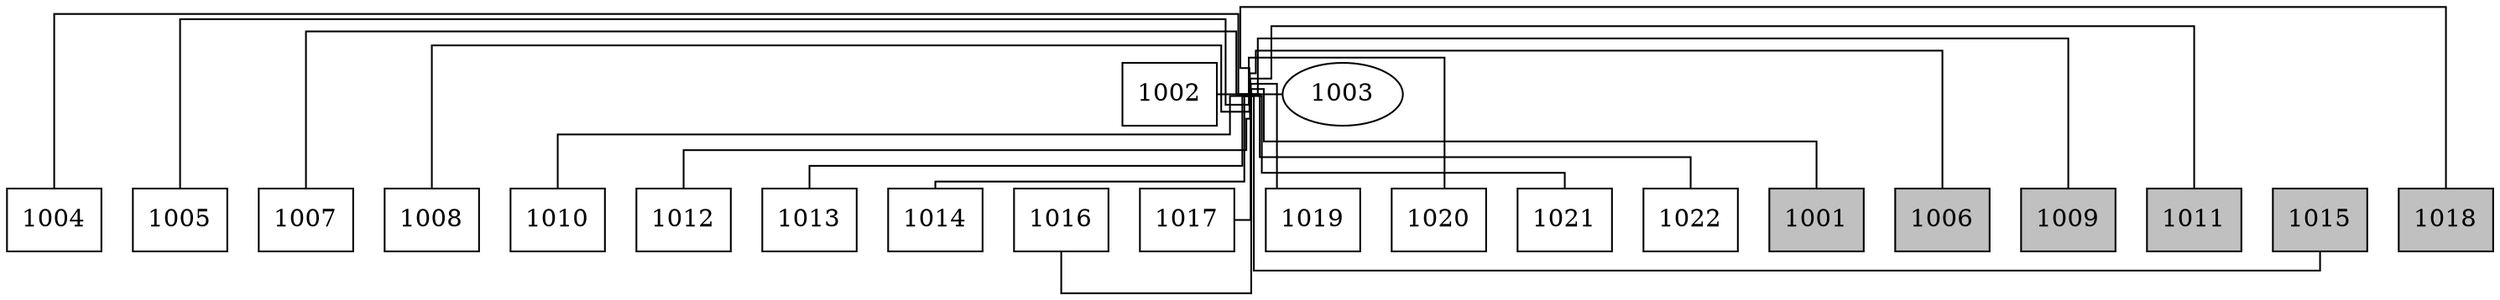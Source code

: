 digraph G {
	edge [dir=none];
    graph [splines=ortho];
	"1003" [shape=oval, regular=0, color="black", style="filled" fillcolor="white"];
	"1002" [shape=box, regular=0, color="black", style="filled" fillcolor="white"];
	"1004" [shape=box, regular=0, color="black", style="filled" fillcolor="white"];
	"1005" [shape=box, regular=0, color="black", style="filled" fillcolor="white"];
	"1007" [shape=box, regular=0, color="black", style="filled" fillcolor="white"];
	"1008" [shape=box, regular=0, color="black", style="filled" fillcolor="white"];
	"1010" [shape=box, regular=0, color="black", style="filled" fillcolor="white"];
	"1012" [shape=box, regular=0, color="black", style="filled" fillcolor="white"];
	"1013" [shape=box, regular=0, color="black", style="filled" fillcolor="white"];
	"1014" [shape=box, regular=0, color="black", style="filled" fillcolor="white"];
	"1016" [shape=box, regular=0, color="black", style="filled" fillcolor="white"];
	"1017" [shape=box, regular=0, color="black", style="filled" fillcolor="white"];
	"1019" [shape=box, regular=0, color="black", style="filled" fillcolor="white"];
	"1020" [shape=box, regular=0, color="black", style="filled" fillcolor="white"];
	"1021" [shape=box, regular=0, color="black", style="filled" fillcolor="white"];
	"1022" [shape=box, regular=0, color="black", style="filled" fillcolor="white"];
	"1001" [shape=box, regular=0, color="black", style="filled" fillcolor="grey"];
	"1006" [shape=box, regular=0, color="black", style="filled" fillcolor="grey"];
	"1009" [shape=box, regular=0, color="black", style="filled" fillcolor="grey"];
	"1011" [shape=box, regular=0, color="black", style="filled" fillcolor="grey"];
	"1015" [shape=box, regular=0, color="black", style="filled" fillcolor="grey"];
	"1018" [shape=box, regular=0, color="black", style="filled" fillcolor="grey"];
	"parent_node" [shape=diamond,label="",height=0.01,width=0.01];
	{rank=same; "1002" -> "parent_node" -> "1003"};
	"parent_node" -> "1001"
	"parent_node" -> "1004"
	"parent_node" -> "1005"
	"parent_node" -> "1006"
	"parent_node" -> "1007"
	"parent_node" -> "1008"
	"parent_node" -> "1009"
	"parent_node" -> "1010"
	"parent_node" -> "1011"
	"parent_node" -> "1012"
	"parent_node" -> "1013"
	"parent_node" -> "1014"
	"parent_node" -> "1015"
	"parent_node" -> "1016"
	"parent_node" -> "1017"
	"parent_node" -> "1018"
	"parent_node" -> "1019"
	"parent_node" -> "1020"
	"parent_node" -> "1021"
	"parent_node" -> "1022"
}

